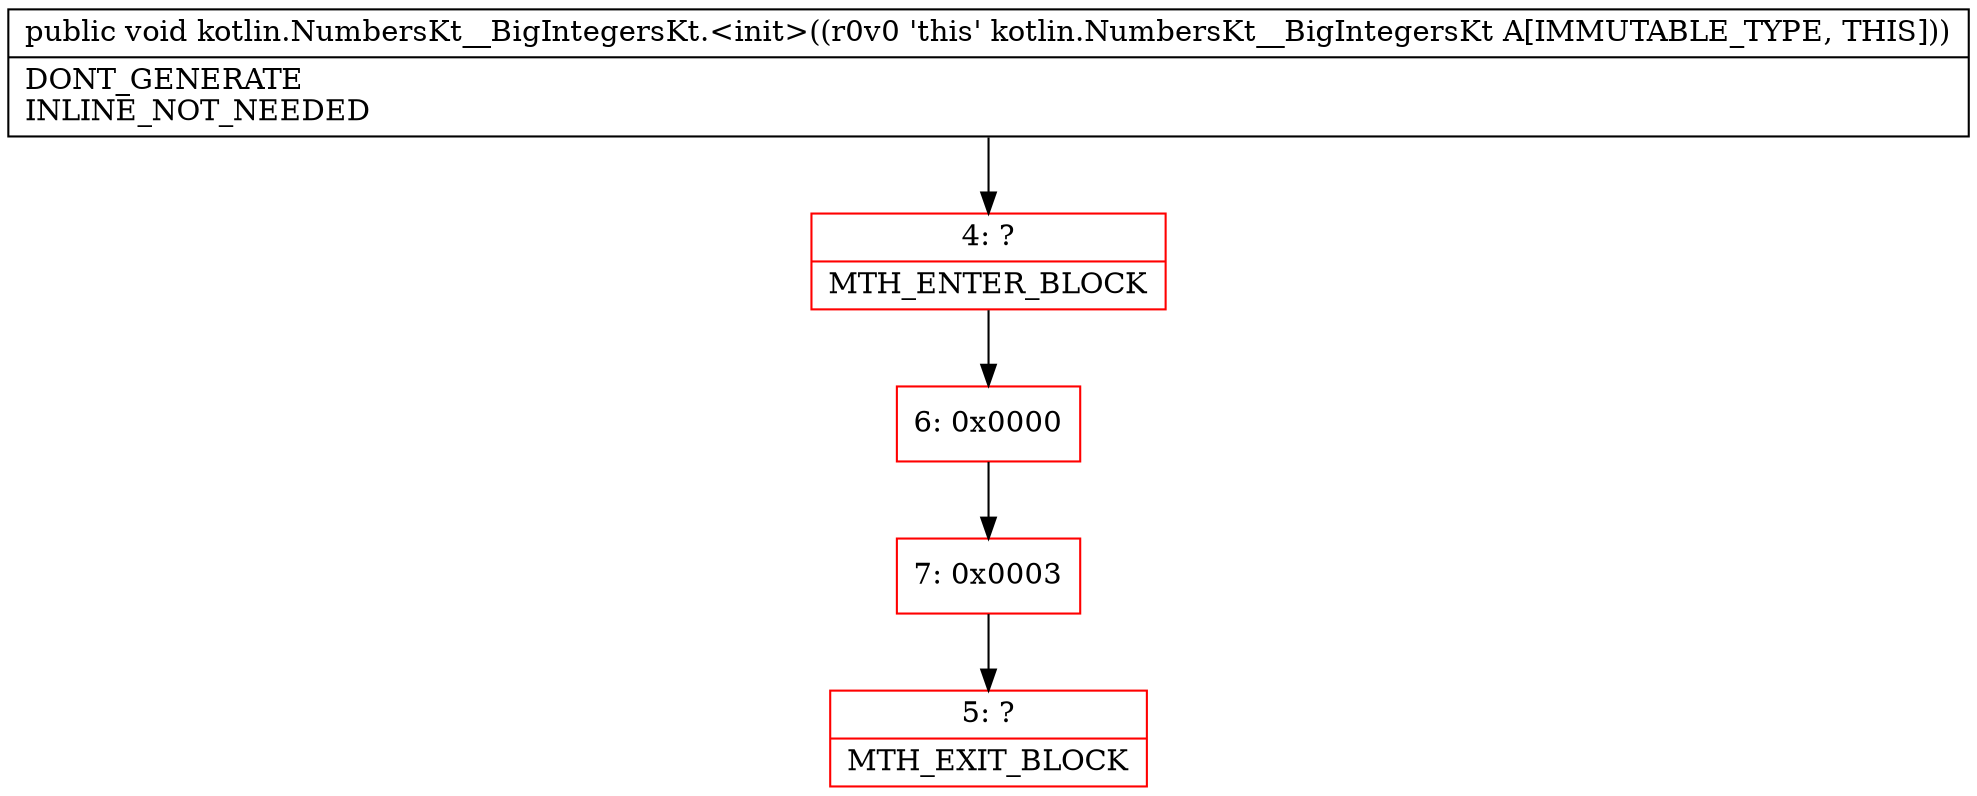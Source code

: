 digraph "CFG forkotlin.NumbersKt__BigIntegersKt.\<init\>()V" {
subgraph cluster_Region_927238047 {
label = "R(0)";
node [shape=record,color=blue];
}
Node_4 [shape=record,color=red,label="{4\:\ ?|MTH_ENTER_BLOCK\l}"];
Node_6 [shape=record,color=red,label="{6\:\ 0x0000}"];
Node_7 [shape=record,color=red,label="{7\:\ 0x0003}"];
Node_5 [shape=record,color=red,label="{5\:\ ?|MTH_EXIT_BLOCK\l}"];
MethodNode[shape=record,label="{public void kotlin.NumbersKt__BigIntegersKt.\<init\>((r0v0 'this' kotlin.NumbersKt__BigIntegersKt A[IMMUTABLE_TYPE, THIS]))  | DONT_GENERATE\lINLINE_NOT_NEEDED\l}"];
MethodNode -> Node_4;Node_4 -> Node_6;
Node_6 -> Node_7;
Node_7 -> Node_5;
}

